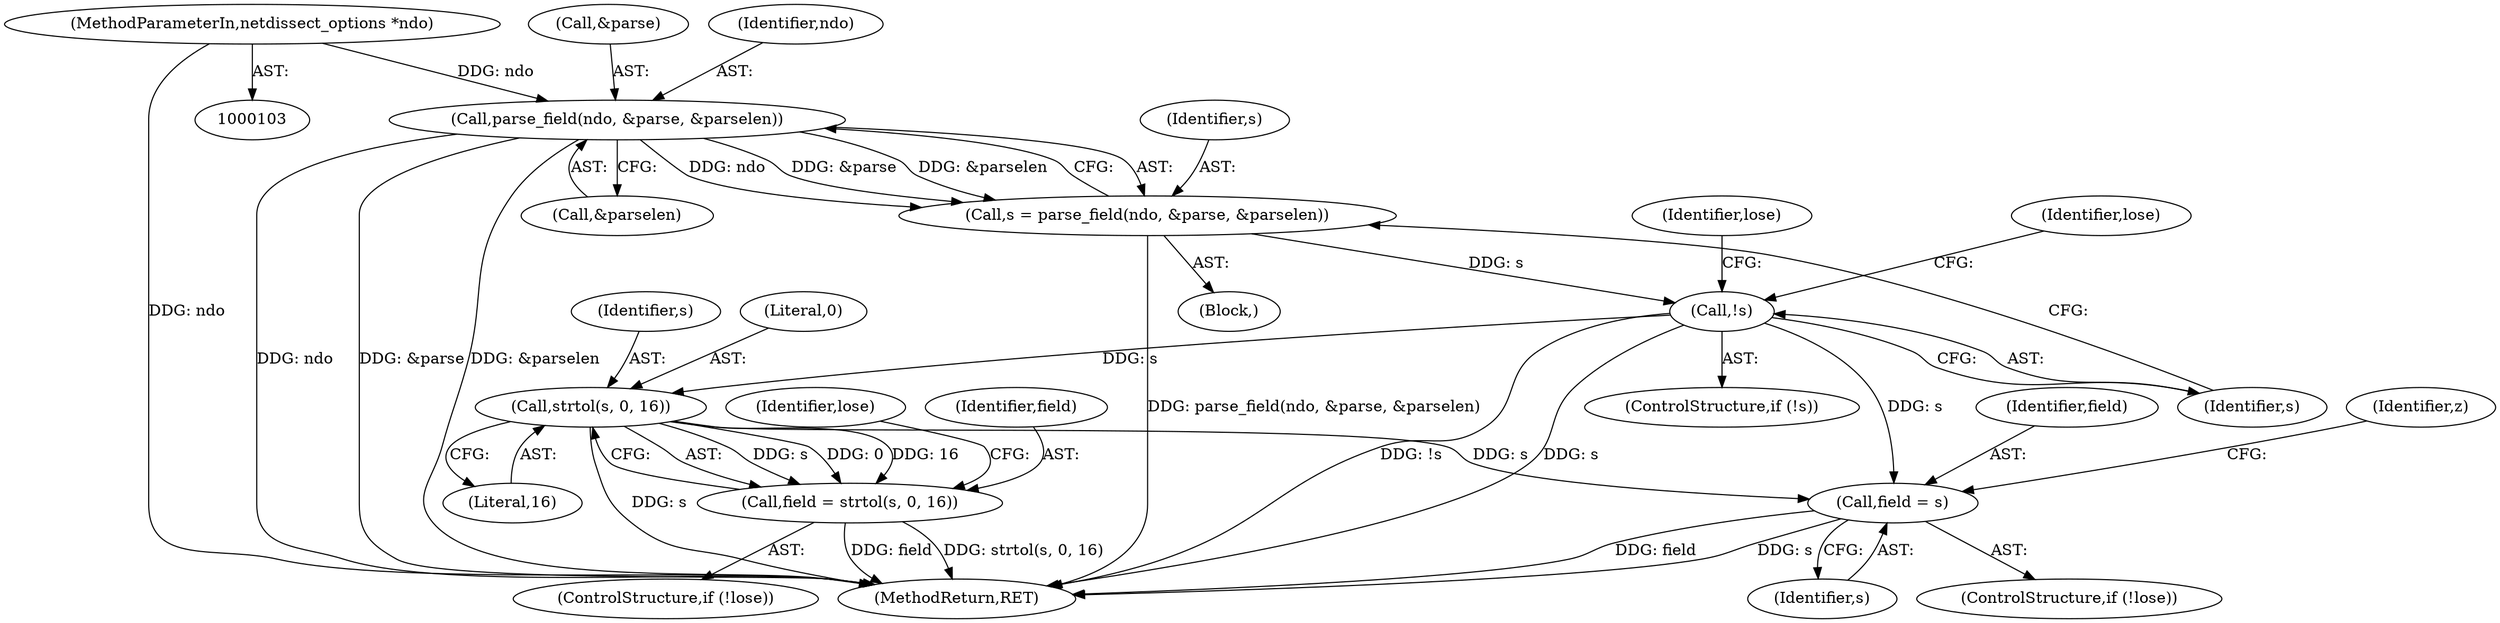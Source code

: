 digraph "0_tcpdump_d17507ffa3e9742199b02a66aa940e79ababfa30_0@pointer" {
"1000152" [label="(Call,parse_field(ndo, &parse, &parselen))"];
"1000104" [label="(MethodParameterIn,netdissect_options *ndo)"];
"1000150" [label="(Call,s = parse_field(ndo, &parse, &parselen))"];
"1000159" [label="(Call,!s)"];
"1000169" [label="(Call,strtol(s, 0, 16))"];
"1000167" [label="(Call,field = strtol(s, 0, 16))"];
"1000176" [label="(Call,field = s)"];
"1000158" [label="(ControlStructure,if (!s))"];
"1000169" [label="(Call,strtol(s, 0, 16))"];
"1000172" [label="(Literal,16)"];
"1000175" [label="(Identifier,lose)"];
"1000178" [label="(Identifier,s)"];
"1000748" [label="(MethodReturn,RET)"];
"1000150" [label="(Call,s = parse_field(ndo, &parse, &parselen))"];
"1000177" [label="(Identifier,field)"];
"1000156" [label="(Call,&parselen)"];
"1000181" [label="(Identifier,z)"];
"1000171" [label="(Literal,0)"];
"1000162" [label="(Identifier,lose)"];
"1000104" [label="(MethodParameterIn,netdissect_options *ndo)"];
"1000151" [label="(Identifier,s)"];
"1000168" [label="(Identifier,field)"];
"1000107" [label="(Block,)"];
"1000152" [label="(Call,parse_field(ndo, &parse, &parselen))"];
"1000153" [label="(Identifier,ndo)"];
"1000159" [label="(Call,!s)"];
"1000173" [label="(ControlStructure,if (!lose))"];
"1000170" [label="(Identifier,s)"];
"1000154" [label="(Call,&parse)"];
"1000166" [label="(Identifier,lose)"];
"1000164" [label="(ControlStructure,if (!lose))"];
"1000176" [label="(Call,field = s)"];
"1000160" [label="(Identifier,s)"];
"1000167" [label="(Call,field = strtol(s, 0, 16))"];
"1000152" -> "1000150"  [label="AST: "];
"1000152" -> "1000156"  [label="CFG: "];
"1000153" -> "1000152"  [label="AST: "];
"1000154" -> "1000152"  [label="AST: "];
"1000156" -> "1000152"  [label="AST: "];
"1000150" -> "1000152"  [label="CFG: "];
"1000152" -> "1000748"  [label="DDG: ndo"];
"1000152" -> "1000748"  [label="DDG: &parse"];
"1000152" -> "1000748"  [label="DDG: &parselen"];
"1000152" -> "1000150"  [label="DDG: ndo"];
"1000152" -> "1000150"  [label="DDG: &parse"];
"1000152" -> "1000150"  [label="DDG: &parselen"];
"1000104" -> "1000152"  [label="DDG: ndo"];
"1000104" -> "1000103"  [label="AST: "];
"1000104" -> "1000748"  [label="DDG: ndo"];
"1000150" -> "1000107"  [label="AST: "];
"1000151" -> "1000150"  [label="AST: "];
"1000160" -> "1000150"  [label="CFG: "];
"1000150" -> "1000748"  [label="DDG: parse_field(ndo, &parse, &parselen)"];
"1000150" -> "1000159"  [label="DDG: s"];
"1000159" -> "1000158"  [label="AST: "];
"1000159" -> "1000160"  [label="CFG: "];
"1000160" -> "1000159"  [label="AST: "];
"1000162" -> "1000159"  [label="CFG: "];
"1000166" -> "1000159"  [label="CFG: "];
"1000159" -> "1000748"  [label="DDG: !s"];
"1000159" -> "1000748"  [label="DDG: s"];
"1000159" -> "1000169"  [label="DDG: s"];
"1000159" -> "1000176"  [label="DDG: s"];
"1000169" -> "1000167"  [label="AST: "];
"1000169" -> "1000172"  [label="CFG: "];
"1000170" -> "1000169"  [label="AST: "];
"1000171" -> "1000169"  [label="AST: "];
"1000172" -> "1000169"  [label="AST: "];
"1000167" -> "1000169"  [label="CFG: "];
"1000169" -> "1000748"  [label="DDG: s"];
"1000169" -> "1000167"  [label="DDG: s"];
"1000169" -> "1000167"  [label="DDG: 0"];
"1000169" -> "1000167"  [label="DDG: 16"];
"1000169" -> "1000176"  [label="DDG: s"];
"1000167" -> "1000164"  [label="AST: "];
"1000168" -> "1000167"  [label="AST: "];
"1000175" -> "1000167"  [label="CFG: "];
"1000167" -> "1000748"  [label="DDG: field"];
"1000167" -> "1000748"  [label="DDG: strtol(s, 0, 16)"];
"1000176" -> "1000173"  [label="AST: "];
"1000176" -> "1000178"  [label="CFG: "];
"1000177" -> "1000176"  [label="AST: "];
"1000178" -> "1000176"  [label="AST: "];
"1000181" -> "1000176"  [label="CFG: "];
"1000176" -> "1000748"  [label="DDG: s"];
"1000176" -> "1000748"  [label="DDG: field"];
}
